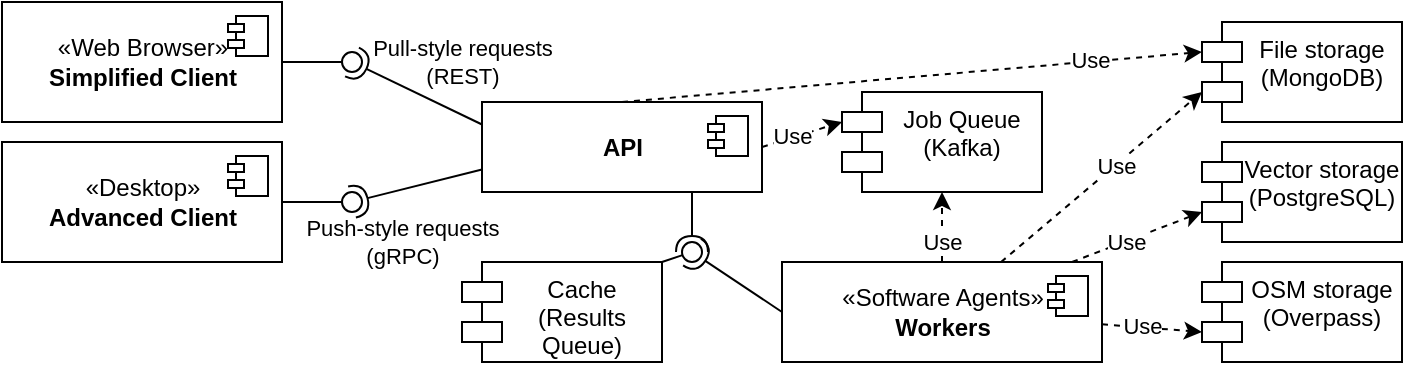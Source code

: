 <mxfile version="20.7.4" type="device"><diagram id="3sdL5aW8UeItbaKuTaKF" name="Page-1"><mxGraphModel dx="978" dy="566" grid="1" gridSize="10" guides="1" tooltips="1" connect="1" arrows="1" fold="1" page="1" pageScale="1" pageWidth="850" pageHeight="1100" math="0" shadow="0"><root><mxCell id="0"/><mxCell id="1" parent="0"/><mxCell id="JYRKOdW8A7hFQS0luvNr-7" value="" style="rounded=0;orthogonalLoop=1;jettySize=auto;html=1;endArrow=none;endFill=0;sketch=0;sourcePerimeterSpacing=0;targetPerimeterSpacing=0;exitX=1;exitY=0.5;exitDx=0;exitDy=0;" parent="1" source="JYRKOdW8A7hFQS0luvNr-10" target="JYRKOdW8A7hFQS0luvNr-9" edge="1"><mxGeometry relative="1" as="geometry"><mxPoint x="120" y="45" as="sourcePoint"/></mxGeometry></mxCell><mxCell id="JYRKOdW8A7hFQS0luvNr-8" value="" style="rounded=0;orthogonalLoop=1;jettySize=auto;html=1;endArrow=halfCircle;endFill=0;entryX=0.5;entryY=0.5;endSize=6;strokeWidth=1;sketch=0;exitX=0;exitY=0.25;exitDx=0;exitDy=0;" parent="1" source="JYRKOdW8A7hFQS0luvNr-20" target="JYRKOdW8A7hFQS0luvNr-9" edge="1"><mxGeometry relative="1" as="geometry"><mxPoint x="240" y="70" as="sourcePoint"/></mxGeometry></mxCell><mxCell id="JYRKOdW8A7hFQS0luvNr-18" value="Pull-style requests&lt;br&gt;(REST)" style="edgeLabel;html=1;align=center;verticalAlign=middle;resizable=0;points=[];labelBackgroundColor=none;" parent="JYRKOdW8A7hFQS0luvNr-8" vertex="1" connectable="0"><mxGeometry x="-0.133" relative="1" as="geometry"><mxPoint x="18" y="-18" as="offset"/></mxGeometry></mxCell><mxCell id="JYRKOdW8A7hFQS0luvNr-9" value="" style="ellipse;whiteSpace=wrap;html=1;align=center;aspect=fixed;resizable=0;points=[];outlineConnect=0;sketch=0;" parent="1" vertex="1"><mxGeometry x="180" y="35" width="10" height="10" as="geometry"/></mxCell><mxCell id="JYRKOdW8A7hFQS0luvNr-10" value="«Web Browser»&lt;br&gt;&lt;b&gt;Simplified Client&lt;/b&gt;" style="html=1;dropTarget=0;" parent="1" vertex="1"><mxGeometry x="10" y="10" width="140" height="60" as="geometry"/></mxCell><mxCell id="JYRKOdW8A7hFQS0luvNr-11" value="" style="shape=module;jettyWidth=8;jettyHeight=4;" parent="JYRKOdW8A7hFQS0luvNr-10" vertex="1"><mxGeometry x="1" width="20" height="20" relative="1" as="geometry"><mxPoint x="-27" y="7" as="offset"/></mxGeometry></mxCell><mxCell id="JYRKOdW8A7hFQS0luvNr-12" value="«Desktop»&lt;br&gt;&lt;b&gt;Advanced Client&lt;/b&gt;" style="html=1;dropTarget=0;" parent="1" vertex="1"><mxGeometry x="10" y="80" width="140" height="60" as="geometry"/></mxCell><mxCell id="JYRKOdW8A7hFQS0luvNr-13" value="" style="shape=module;jettyWidth=8;jettyHeight=4;" parent="JYRKOdW8A7hFQS0luvNr-12" vertex="1"><mxGeometry x="1" width="20" height="20" relative="1" as="geometry"><mxPoint x="-27" y="7" as="offset"/></mxGeometry></mxCell><mxCell id="JYRKOdW8A7hFQS0luvNr-14" value="" style="rounded=0;orthogonalLoop=1;jettySize=auto;html=1;endArrow=none;endFill=0;sketch=0;sourcePerimeterSpacing=0;targetPerimeterSpacing=0;exitX=1;exitY=0.5;exitDx=0;exitDy=0;" parent="1" source="JYRKOdW8A7hFQS0luvNr-12" target="JYRKOdW8A7hFQS0luvNr-16" edge="1"><mxGeometry relative="1" as="geometry"><mxPoint x="190" y="175" as="sourcePoint"/></mxGeometry></mxCell><mxCell id="JYRKOdW8A7hFQS0luvNr-15" value="" style="rounded=0;orthogonalLoop=1;jettySize=auto;html=1;endArrow=halfCircle;endFill=0;entryX=0.5;entryY=0.5;endSize=6;strokeWidth=1;sketch=0;exitX=0;exitY=0.75;exitDx=0;exitDy=0;" parent="1" source="JYRKOdW8A7hFQS0luvNr-20" target="JYRKOdW8A7hFQS0luvNr-16" edge="1"><mxGeometry relative="1" as="geometry"><mxPoint x="210" y="90" as="sourcePoint"/></mxGeometry></mxCell><mxCell id="JYRKOdW8A7hFQS0luvNr-19" value="Push-style requests&lt;br&gt;(gRPC)" style="edgeLabel;html=1;align=center;verticalAlign=middle;resizable=0;points=[];labelBackgroundColor=none;" parent="JYRKOdW8A7hFQS0luvNr-15" vertex="1" connectable="0"><mxGeometry x="-0.145" y="2" relative="1" as="geometry"><mxPoint x="-13" y="27" as="offset"/></mxGeometry></mxCell><mxCell id="JYRKOdW8A7hFQS0luvNr-16" value="" style="ellipse;whiteSpace=wrap;html=1;align=center;aspect=fixed;resizable=0;points=[];outlineConnect=0;sketch=0;" parent="1" vertex="1"><mxGeometry x="180" y="105" width="10" height="10" as="geometry"/></mxCell><mxCell id="JYRKOdW8A7hFQS0luvNr-33" style="rounded=0;orthogonalLoop=1;jettySize=auto;html=1;dashed=1;exitX=1;exitY=0.5;exitDx=0;exitDy=0;entryX=0;entryY=0;entryDx=0;entryDy=15;entryPerimeter=0;" parent="1" source="JYRKOdW8A7hFQS0luvNr-20" target="JYRKOdW8A7hFQS0luvNr-32" edge="1"><mxGeometry relative="1" as="geometry"><mxPoint x="420" y="50" as="targetPoint"/></mxGeometry></mxCell><mxCell id="JYRKOdW8A7hFQS0luvNr-34" value="Use" style="edgeLabel;html=1;align=center;verticalAlign=middle;resizable=0;points=[];" parent="JYRKOdW8A7hFQS0luvNr-33" vertex="1" connectable="0"><mxGeometry x="-0.264" y="1" relative="1" as="geometry"><mxPoint as="offset"/></mxGeometry></mxCell><mxCell id="JYRKOdW8A7hFQS0luvNr-54" style="edgeStyle=none;rounded=0;orthogonalLoop=1;jettySize=auto;html=1;entryX=0;entryY=0;entryDx=0;entryDy=15;entryPerimeter=0;dashed=1;startArrow=none;startFill=0;endSize=6;targetPerimeterSpacing=0;exitX=0.5;exitY=0;exitDx=0;exitDy=0;" parent="1" source="JYRKOdW8A7hFQS0luvNr-20" target="JYRKOdW8A7hFQS0luvNr-51" edge="1"><mxGeometry relative="1" as="geometry"/></mxCell><mxCell id="JYRKOdW8A7hFQS0luvNr-55" value="Use" style="edgeLabel;html=1;align=center;verticalAlign=middle;resizable=0;points=[];" parent="JYRKOdW8A7hFQS0luvNr-54" vertex="1" connectable="0"><mxGeometry x="0.616" y="1" relative="1" as="geometry"><mxPoint as="offset"/></mxGeometry></mxCell><mxCell id="JYRKOdW8A7hFQS0luvNr-20" value="&lt;b&gt;API&lt;/b&gt;" style="html=1;dropTarget=0;" parent="1" vertex="1"><mxGeometry x="250" y="60" width="140" height="45" as="geometry"/></mxCell><mxCell id="JYRKOdW8A7hFQS0luvNr-21" value="" style="shape=module;jettyWidth=8;jettyHeight=4;" parent="JYRKOdW8A7hFQS0luvNr-20" vertex="1"><mxGeometry x="1" width="20" height="20" relative="1" as="geometry"><mxPoint x="-27" y="7" as="offset"/></mxGeometry></mxCell><mxCell id="JYRKOdW8A7hFQS0luvNr-22" value="Cache&#10;(Results&#10;Queue)" style="shape=module;align=left;spacingLeft=20;align=center;verticalAlign=top;" parent="1" vertex="1"><mxGeometry x="240" y="140" width="100" height="50" as="geometry"/></mxCell><mxCell id="JYRKOdW8A7hFQS0luvNr-29" value="" style="rounded=0;orthogonalLoop=1;jettySize=auto;html=1;endArrow=none;endFill=0;sketch=0;sourcePerimeterSpacing=0;targetPerimeterSpacing=0;exitX=1;exitY=0;exitDx=0;exitDy=0;" parent="1" source="JYRKOdW8A7hFQS0luvNr-22" target="JYRKOdW8A7hFQS0luvNr-31" edge="1"><mxGeometry relative="1" as="geometry"><mxPoint x="440" y="205" as="sourcePoint"/></mxGeometry></mxCell><mxCell id="JYRKOdW8A7hFQS0luvNr-30" value="" style="rounded=0;orthogonalLoop=1;jettySize=auto;html=1;endArrow=halfCircle;endFill=0;entryX=0.5;entryY=0.5;endSize=6;strokeWidth=1;sketch=0;exitX=0.75;exitY=1;exitDx=0;exitDy=0;" parent="1" source="JYRKOdW8A7hFQS0luvNr-20" target="JYRKOdW8A7hFQS0luvNr-31" edge="1"><mxGeometry relative="1" as="geometry"><mxPoint x="480" y="205" as="sourcePoint"/></mxGeometry></mxCell><mxCell id="JYRKOdW8A7hFQS0luvNr-31" value="" style="ellipse;whiteSpace=wrap;html=1;align=center;aspect=fixed;resizable=0;points=[];outlineConnect=0;sketch=0;" parent="1" vertex="1"><mxGeometry x="350" y="130" width="10" height="10" as="geometry"/></mxCell><mxCell id="JYRKOdW8A7hFQS0luvNr-32" value="Job Queue&#10;(Kafka)" style="shape=module;align=left;spacingLeft=20;align=center;verticalAlign=top;" parent="1" vertex="1"><mxGeometry x="430" y="55" width="100" height="50" as="geometry"/></mxCell><mxCell id="JYRKOdW8A7hFQS0luvNr-37" style="edgeStyle=none;rounded=0;orthogonalLoop=1;jettySize=auto;html=1;entryX=0.5;entryY=1;entryDx=0;entryDy=0;dashed=1;" parent="1" source="JYRKOdW8A7hFQS0luvNr-35" target="JYRKOdW8A7hFQS0luvNr-32" edge="1"><mxGeometry relative="1" as="geometry"/></mxCell><mxCell id="JYRKOdW8A7hFQS0luvNr-38" value="Use" style="edgeLabel;html=1;align=center;verticalAlign=middle;resizable=0;points=[];" parent="JYRKOdW8A7hFQS0luvNr-37" vertex="1" connectable="0"><mxGeometry x="-0.398" relative="1" as="geometry"><mxPoint as="offset"/></mxGeometry></mxCell><mxCell id="JYRKOdW8A7hFQS0luvNr-46" style="edgeStyle=none;rounded=0;orthogonalLoop=1;jettySize=auto;html=1;entryX=0;entryY=0;entryDx=0;entryDy=35;entryPerimeter=0;dashed=1;startArrow=none;startFill=0;endSize=6;targetPerimeterSpacing=0;" parent="1" source="JYRKOdW8A7hFQS0luvNr-35" target="JYRKOdW8A7hFQS0luvNr-45" edge="1"><mxGeometry relative="1" as="geometry"/></mxCell><mxCell id="JYRKOdW8A7hFQS0luvNr-47" value="Use" style="edgeLabel;html=1;align=center;verticalAlign=middle;resizable=0;points=[];" parent="JYRKOdW8A7hFQS0luvNr-46" vertex="1" connectable="0"><mxGeometry x="-0.407" y="1" relative="1" as="geometry"><mxPoint x="5" as="offset"/></mxGeometry></mxCell><mxCell id="JYRKOdW8A7hFQS0luvNr-49" style="edgeStyle=none;rounded=0;orthogonalLoop=1;jettySize=auto;html=1;entryX=0;entryY=0;entryDx=0;entryDy=35;entryPerimeter=0;dashed=1;startArrow=none;startFill=0;endSize=6;targetPerimeterSpacing=0;" parent="1" source="JYRKOdW8A7hFQS0luvNr-35" target="JYRKOdW8A7hFQS0luvNr-48" edge="1"><mxGeometry relative="1" as="geometry"/></mxCell><mxCell id="JYRKOdW8A7hFQS0luvNr-50" value="Use" style="edgeLabel;html=1;align=center;verticalAlign=middle;resizable=0;points=[];" parent="JYRKOdW8A7hFQS0luvNr-49" vertex="1" connectable="0"><mxGeometry x="-0.181" relative="1" as="geometry"><mxPoint as="offset"/></mxGeometry></mxCell><mxCell id="JYRKOdW8A7hFQS0luvNr-52" style="edgeStyle=none;rounded=0;orthogonalLoop=1;jettySize=auto;html=1;entryX=0;entryY=0;entryDx=0;entryDy=35;entryPerimeter=0;dashed=1;startArrow=none;startFill=0;endSize=6;targetPerimeterSpacing=0;" parent="1" source="JYRKOdW8A7hFQS0luvNr-35" target="JYRKOdW8A7hFQS0luvNr-51" edge="1"><mxGeometry relative="1" as="geometry"/></mxCell><mxCell id="JYRKOdW8A7hFQS0luvNr-53" value="Use" style="edgeLabel;html=1;align=center;verticalAlign=middle;resizable=0;points=[];" parent="JYRKOdW8A7hFQS0luvNr-52" vertex="1" connectable="0"><mxGeometry x="0.142" relative="1" as="geometry"><mxPoint as="offset"/></mxGeometry></mxCell><mxCell id="JYRKOdW8A7hFQS0luvNr-35" value="«Software Agents»&lt;br&gt;&lt;b&gt;Workers&lt;/b&gt;" style="html=1;dropTarget=0;" parent="1" vertex="1"><mxGeometry x="400" y="140" width="160" height="50" as="geometry"/></mxCell><mxCell id="JYRKOdW8A7hFQS0luvNr-36" value="" style="shape=module;jettyWidth=8;jettyHeight=4;" parent="JYRKOdW8A7hFQS0luvNr-35" vertex="1"><mxGeometry x="1" width="20" height="20" relative="1" as="geometry"><mxPoint x="-27" y="7" as="offset"/></mxGeometry></mxCell><mxCell id="JYRKOdW8A7hFQS0luvNr-41" value="" style="rounded=0;orthogonalLoop=1;jettySize=auto;html=1;endArrow=halfCircle;endFill=0;endSize=6;strokeWidth=1;sketch=0;exitX=0;exitY=0.5;exitDx=0;exitDy=0;targetPerimeterSpacing=-6;" parent="1" source="JYRKOdW8A7hFQS0luvNr-35" target="JYRKOdW8A7hFQS0luvNr-31" edge="1"><mxGeometry relative="1" as="geometry"><mxPoint x="365" y="115.0" as="sourcePoint"/><mxPoint x="360" y="140" as="targetPoint"/></mxGeometry></mxCell><mxCell id="JYRKOdW8A7hFQS0luvNr-45" value="OSM storage&#10;(Overpass)" style="shape=module;align=left;spacingLeft=20;align=center;verticalAlign=top;" parent="1" vertex="1"><mxGeometry x="610" y="140" width="100" height="50" as="geometry"/></mxCell><mxCell id="JYRKOdW8A7hFQS0luvNr-48" value="Vector storage&#10;(PostgreSQL)" style="shape=module;align=left;spacingLeft=20;align=center;verticalAlign=top;" parent="1" vertex="1"><mxGeometry x="610" y="80" width="100" height="50" as="geometry"/></mxCell><mxCell id="JYRKOdW8A7hFQS0luvNr-51" value="File storage&#10;(MongoDB)" style="shape=module;align=left;spacingLeft=20;align=center;verticalAlign=top;" parent="1" vertex="1"><mxGeometry x="610" y="20" width="100" height="50" as="geometry"/></mxCell></root></mxGraphModel></diagram></mxfile>